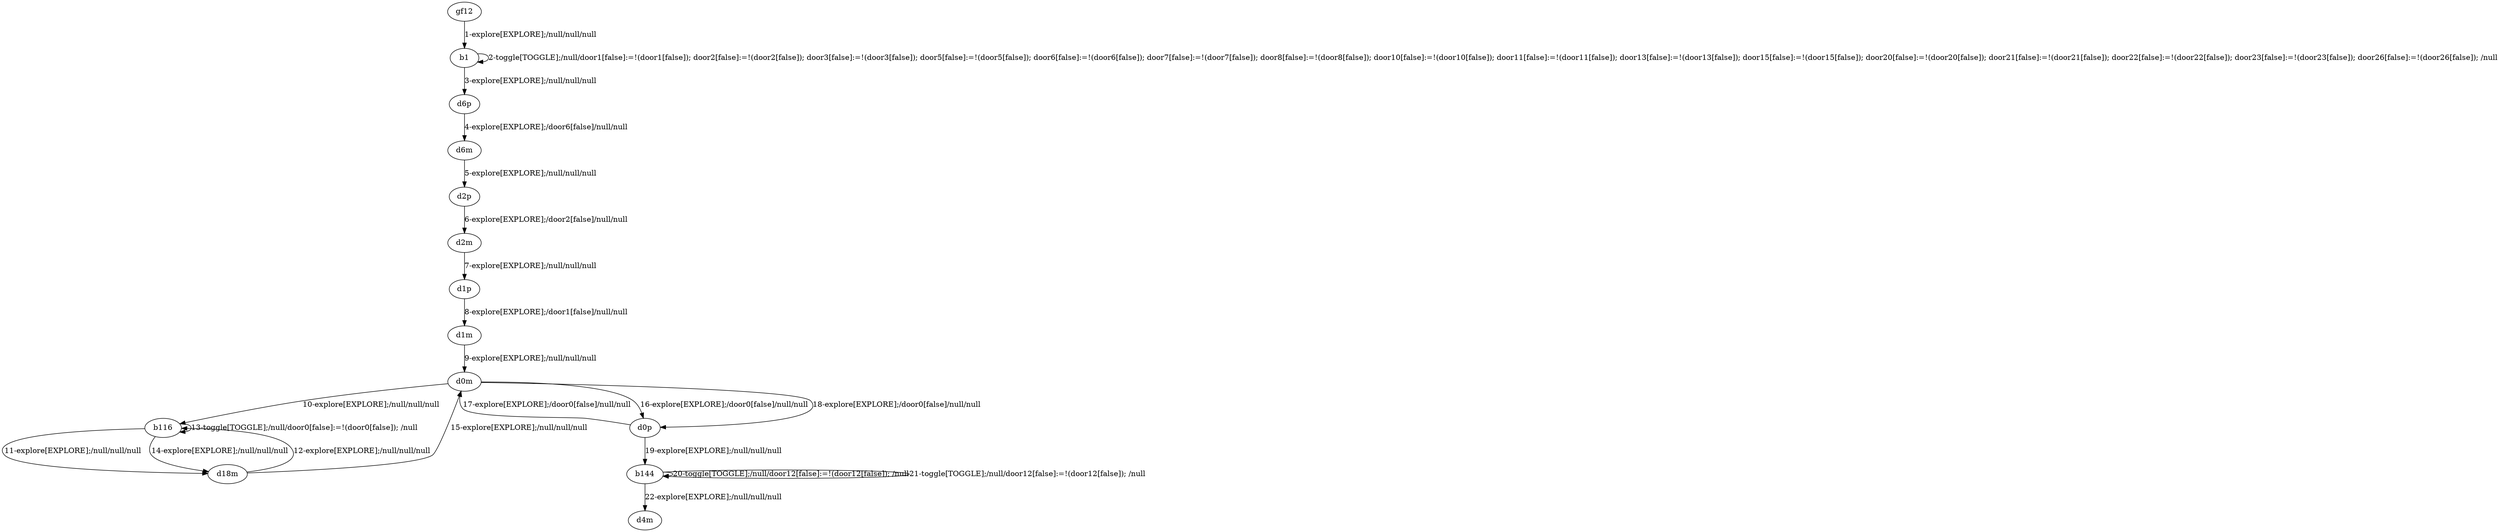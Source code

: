 # Total number of goals covered by this test: 1
# d0p --> d0m

digraph g {
"gf12" -> "b1" [label = "1-explore[EXPLORE];/null/null/null"];
"b1" -> "b1" [label = "2-toggle[TOGGLE];/null/door1[false]:=!(door1[false]); door2[false]:=!(door2[false]); door3[false]:=!(door3[false]); door5[false]:=!(door5[false]); door6[false]:=!(door6[false]); door7[false]:=!(door7[false]); door8[false]:=!(door8[false]); door10[false]:=!(door10[false]); door11[false]:=!(door11[false]); door13[false]:=!(door13[false]); door15[false]:=!(door15[false]); door20[false]:=!(door20[false]); door21[false]:=!(door21[false]); door22[false]:=!(door22[false]); door23[false]:=!(door23[false]); door26[false]:=!(door26[false]); /null"];
"b1" -> "d6p" [label = "3-explore[EXPLORE];/null/null/null"];
"d6p" -> "d6m" [label = "4-explore[EXPLORE];/door6[false]/null/null"];
"d6m" -> "d2p" [label = "5-explore[EXPLORE];/null/null/null"];
"d2p" -> "d2m" [label = "6-explore[EXPLORE];/door2[false]/null/null"];
"d2m" -> "d1p" [label = "7-explore[EXPLORE];/null/null/null"];
"d1p" -> "d1m" [label = "8-explore[EXPLORE];/door1[false]/null/null"];
"d1m" -> "d0m" [label = "9-explore[EXPLORE];/null/null/null"];
"d0m" -> "b116" [label = "10-explore[EXPLORE];/null/null/null"];
"b116" -> "d18m" [label = "11-explore[EXPLORE];/null/null/null"];
"d18m" -> "b116" [label = "12-explore[EXPLORE];/null/null/null"];
"b116" -> "b116" [label = "13-toggle[TOGGLE];/null/door0[false]:=!(door0[false]); /null"];
"b116" -> "d18m" [label = "14-explore[EXPLORE];/null/null/null"];
"d18m" -> "d0m" [label = "15-explore[EXPLORE];/null/null/null"];
"d0m" -> "d0p" [label = "16-explore[EXPLORE];/door0[false]/null/null"];
"d0p" -> "d0m" [label = "17-explore[EXPLORE];/door0[false]/null/null"];
"d0m" -> "d0p" [label = "18-explore[EXPLORE];/door0[false]/null/null"];
"d0p" -> "b144" [label = "19-explore[EXPLORE];/null/null/null"];
"b144" -> "b144" [label = "20-toggle[TOGGLE];/null/door12[false]:=!(door12[false]); /null"];
"b144" -> "b144" [label = "21-toggle[TOGGLE];/null/door12[false]:=!(door12[false]); /null"];
"b144" -> "d4m" [label = "22-explore[EXPLORE];/null/null/null"];
}
